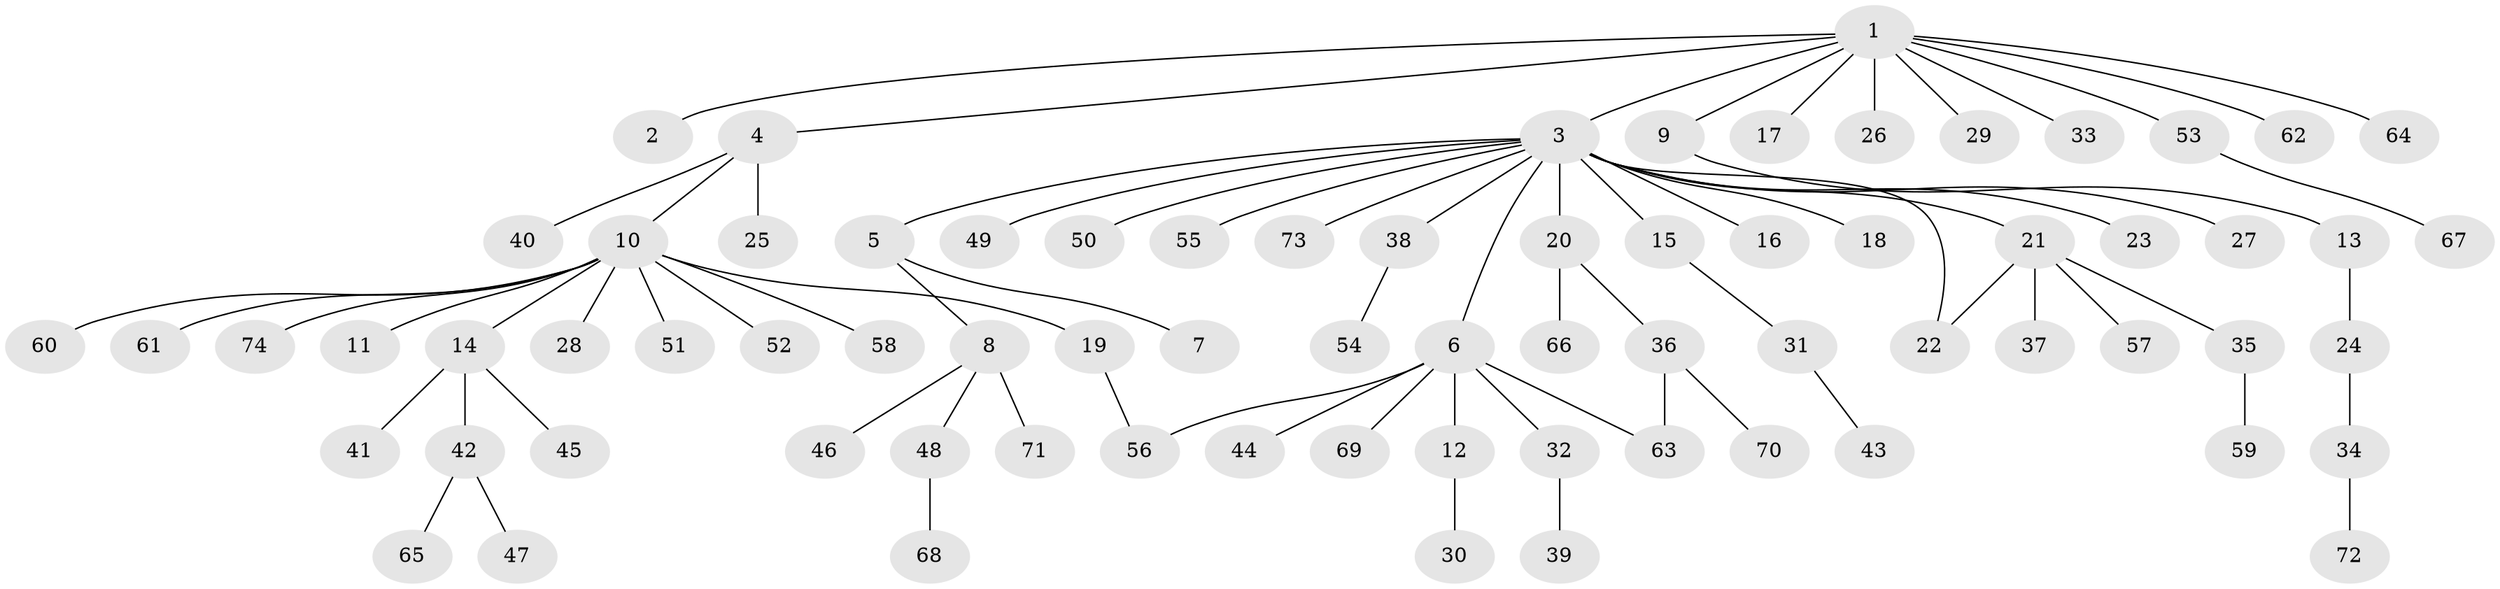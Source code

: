 // Generated by graph-tools (version 1.1) at 2025/01/03/09/25 03:01:55]
// undirected, 74 vertices, 76 edges
graph export_dot {
graph [start="1"]
  node [color=gray90,style=filled];
  1;
  2;
  3;
  4;
  5;
  6;
  7;
  8;
  9;
  10;
  11;
  12;
  13;
  14;
  15;
  16;
  17;
  18;
  19;
  20;
  21;
  22;
  23;
  24;
  25;
  26;
  27;
  28;
  29;
  30;
  31;
  32;
  33;
  34;
  35;
  36;
  37;
  38;
  39;
  40;
  41;
  42;
  43;
  44;
  45;
  46;
  47;
  48;
  49;
  50;
  51;
  52;
  53;
  54;
  55;
  56;
  57;
  58;
  59;
  60;
  61;
  62;
  63;
  64;
  65;
  66;
  67;
  68;
  69;
  70;
  71;
  72;
  73;
  74;
  1 -- 2;
  1 -- 3;
  1 -- 4;
  1 -- 9;
  1 -- 17;
  1 -- 26;
  1 -- 29;
  1 -- 33;
  1 -- 53;
  1 -- 62;
  1 -- 64;
  3 -- 5;
  3 -- 6;
  3 -- 15;
  3 -- 16;
  3 -- 18;
  3 -- 20;
  3 -- 21;
  3 -- 22;
  3 -- 23;
  3 -- 27;
  3 -- 38;
  3 -- 49;
  3 -- 50;
  3 -- 55;
  3 -- 73;
  4 -- 10;
  4 -- 25;
  4 -- 40;
  5 -- 7;
  5 -- 8;
  6 -- 12;
  6 -- 32;
  6 -- 44;
  6 -- 56;
  6 -- 63;
  6 -- 69;
  8 -- 46;
  8 -- 48;
  8 -- 71;
  9 -- 13;
  10 -- 11;
  10 -- 14;
  10 -- 19;
  10 -- 28;
  10 -- 51;
  10 -- 52;
  10 -- 58;
  10 -- 60;
  10 -- 61;
  10 -- 74;
  12 -- 30;
  13 -- 24;
  14 -- 41;
  14 -- 42;
  14 -- 45;
  15 -- 31;
  19 -- 56;
  20 -- 36;
  20 -- 66;
  21 -- 22;
  21 -- 35;
  21 -- 37;
  21 -- 57;
  24 -- 34;
  31 -- 43;
  32 -- 39;
  34 -- 72;
  35 -- 59;
  36 -- 63;
  36 -- 70;
  38 -- 54;
  42 -- 47;
  42 -- 65;
  48 -- 68;
  53 -- 67;
}
